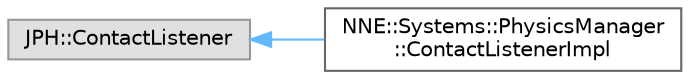 digraph "Graphical Class Hierarchy"
{
 // LATEX_PDF_SIZE
  bgcolor="transparent";
  edge [fontname=Helvetica,fontsize=10,labelfontname=Helvetica,labelfontsize=10];
  node [fontname=Helvetica,fontsize=10,shape=box,height=0.2,width=0.4];
  rankdir="LR";
  Node0 [id="Node000000",label="JPH::ContactListener",height=0.2,width=0.4,color="grey60", fillcolor="#E0E0E0", style="filled",tooltip=" "];
  Node0 -> Node1 [id="edge2_Node000000_Node000001",dir="back",color="steelblue1",style="solid",tooltip=" "];
  Node1 [id="Node000001",label="NNE::Systems::PhysicsManager\l::ContactListenerImpl",height=0.2,width=0.4,color="grey40", fillcolor="white", style="filled",URL="$class_n_n_e_1_1_systems_1_1_physics_manager_1_1_contact_listener_impl.html",tooltip=" "];
}
